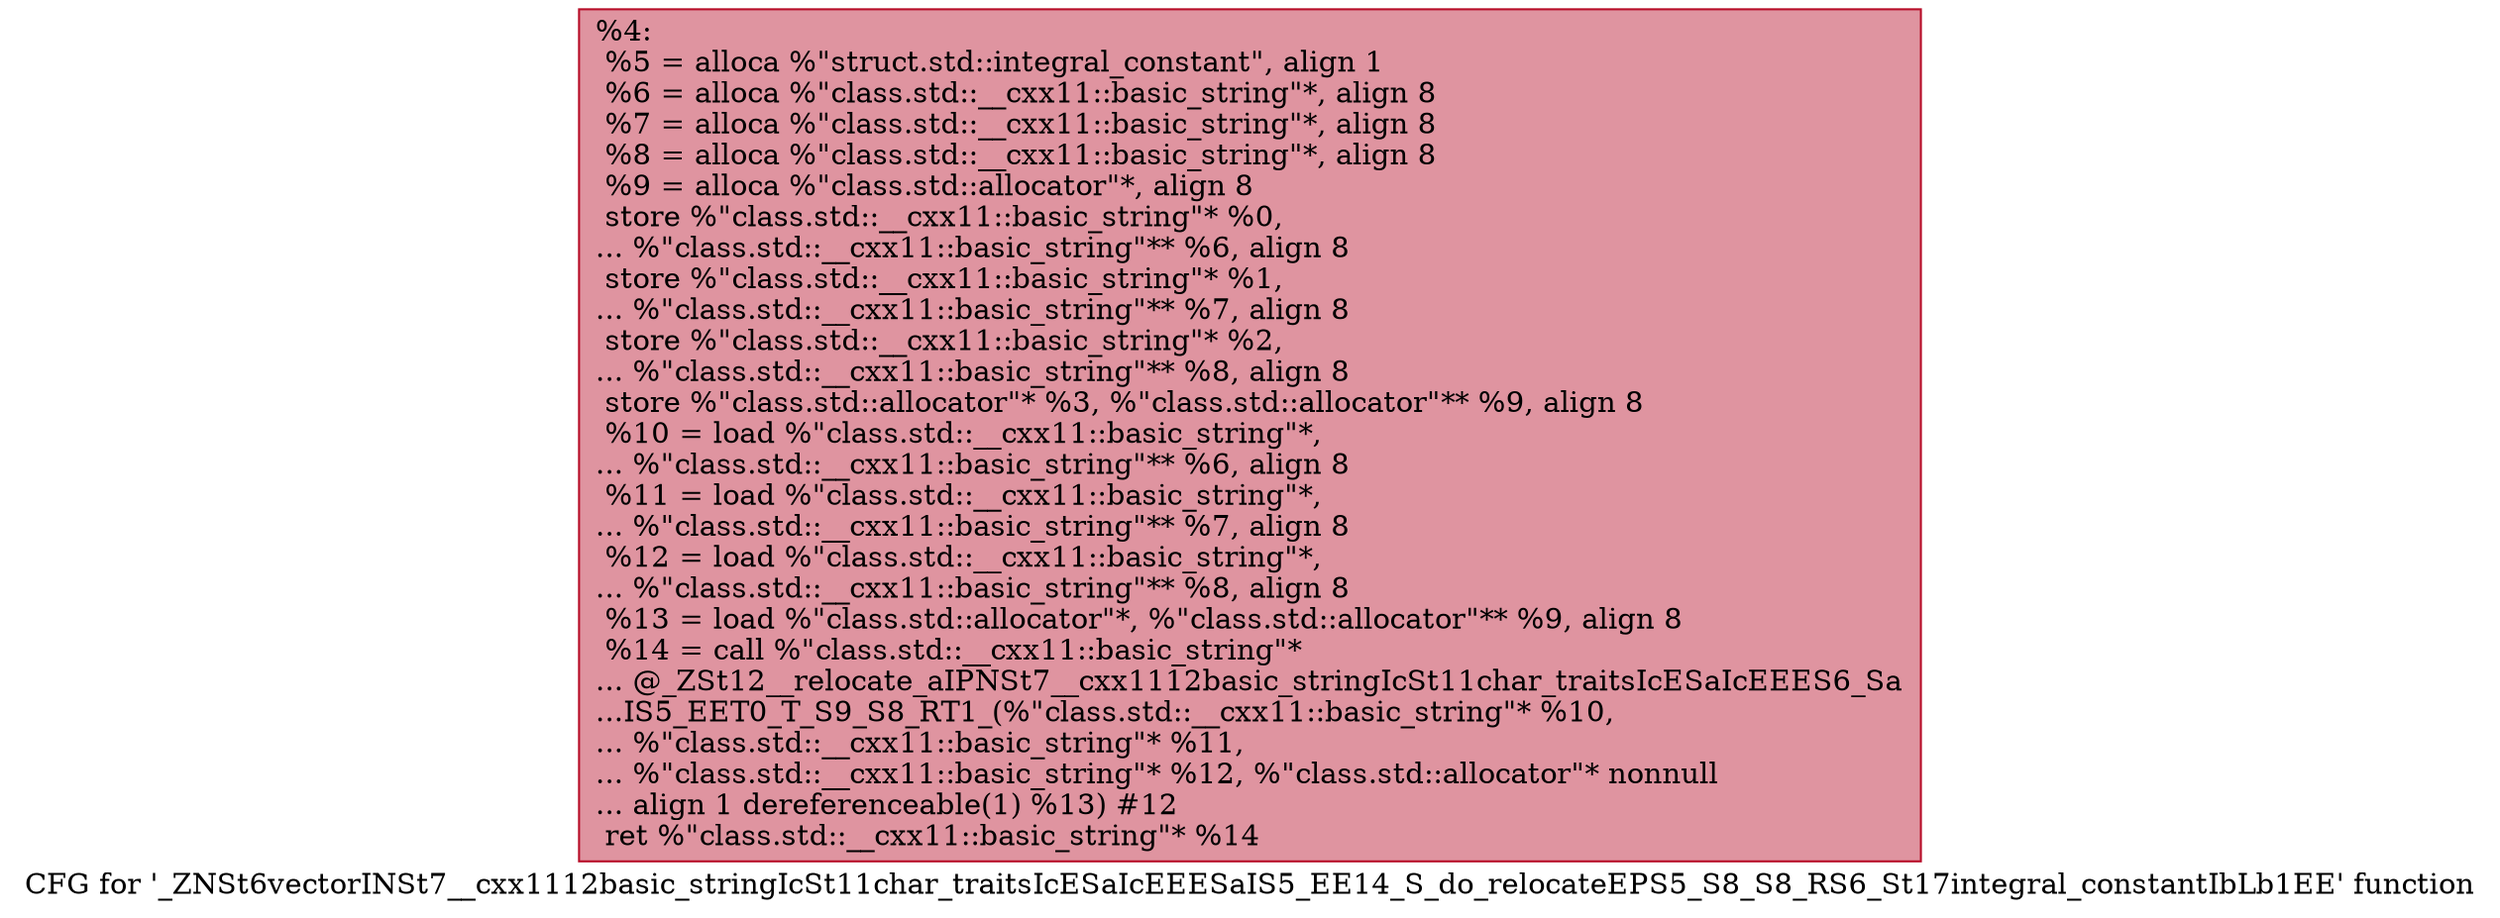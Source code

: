 digraph "CFG for '_ZNSt6vectorINSt7__cxx1112basic_stringIcSt11char_traitsIcESaIcEEESaIS5_EE14_S_do_relocateEPS5_S8_S8_RS6_St17integral_constantIbLb1EE' function" {
	label="CFG for '_ZNSt6vectorINSt7__cxx1112basic_stringIcSt11char_traitsIcESaIcEEESaIS5_EE14_S_do_relocateEPS5_S8_S8_RS6_St17integral_constantIbLb1EE' function";

	Node0x55926110bf00 [shape=record,color="#b70d28ff", style=filled, fillcolor="#b70d2870",label="{%4:\l  %5 = alloca %\"struct.std::integral_constant\", align 1\l  %6 = alloca %\"class.std::__cxx11::basic_string\"*, align 8\l  %7 = alloca %\"class.std::__cxx11::basic_string\"*, align 8\l  %8 = alloca %\"class.std::__cxx11::basic_string\"*, align 8\l  %9 = alloca %\"class.std::allocator\"*, align 8\l  store %\"class.std::__cxx11::basic_string\"* %0,\l... %\"class.std::__cxx11::basic_string\"** %6, align 8\l  store %\"class.std::__cxx11::basic_string\"* %1,\l... %\"class.std::__cxx11::basic_string\"** %7, align 8\l  store %\"class.std::__cxx11::basic_string\"* %2,\l... %\"class.std::__cxx11::basic_string\"** %8, align 8\l  store %\"class.std::allocator\"* %3, %\"class.std::allocator\"** %9, align 8\l  %10 = load %\"class.std::__cxx11::basic_string\"*,\l... %\"class.std::__cxx11::basic_string\"** %6, align 8\l  %11 = load %\"class.std::__cxx11::basic_string\"*,\l... %\"class.std::__cxx11::basic_string\"** %7, align 8\l  %12 = load %\"class.std::__cxx11::basic_string\"*,\l... %\"class.std::__cxx11::basic_string\"** %8, align 8\l  %13 = load %\"class.std::allocator\"*, %\"class.std::allocator\"** %9, align 8\l  %14 = call %\"class.std::__cxx11::basic_string\"*\l... @_ZSt12__relocate_aIPNSt7__cxx1112basic_stringIcSt11char_traitsIcESaIcEEES6_Sa\l...IS5_EET0_T_S9_S8_RT1_(%\"class.std::__cxx11::basic_string\"* %10,\l... %\"class.std::__cxx11::basic_string\"* %11,\l... %\"class.std::__cxx11::basic_string\"* %12, %\"class.std::allocator\"* nonnull\l... align 1 dereferenceable(1) %13) #12\l  ret %\"class.std::__cxx11::basic_string\"* %14\l}"];
}
